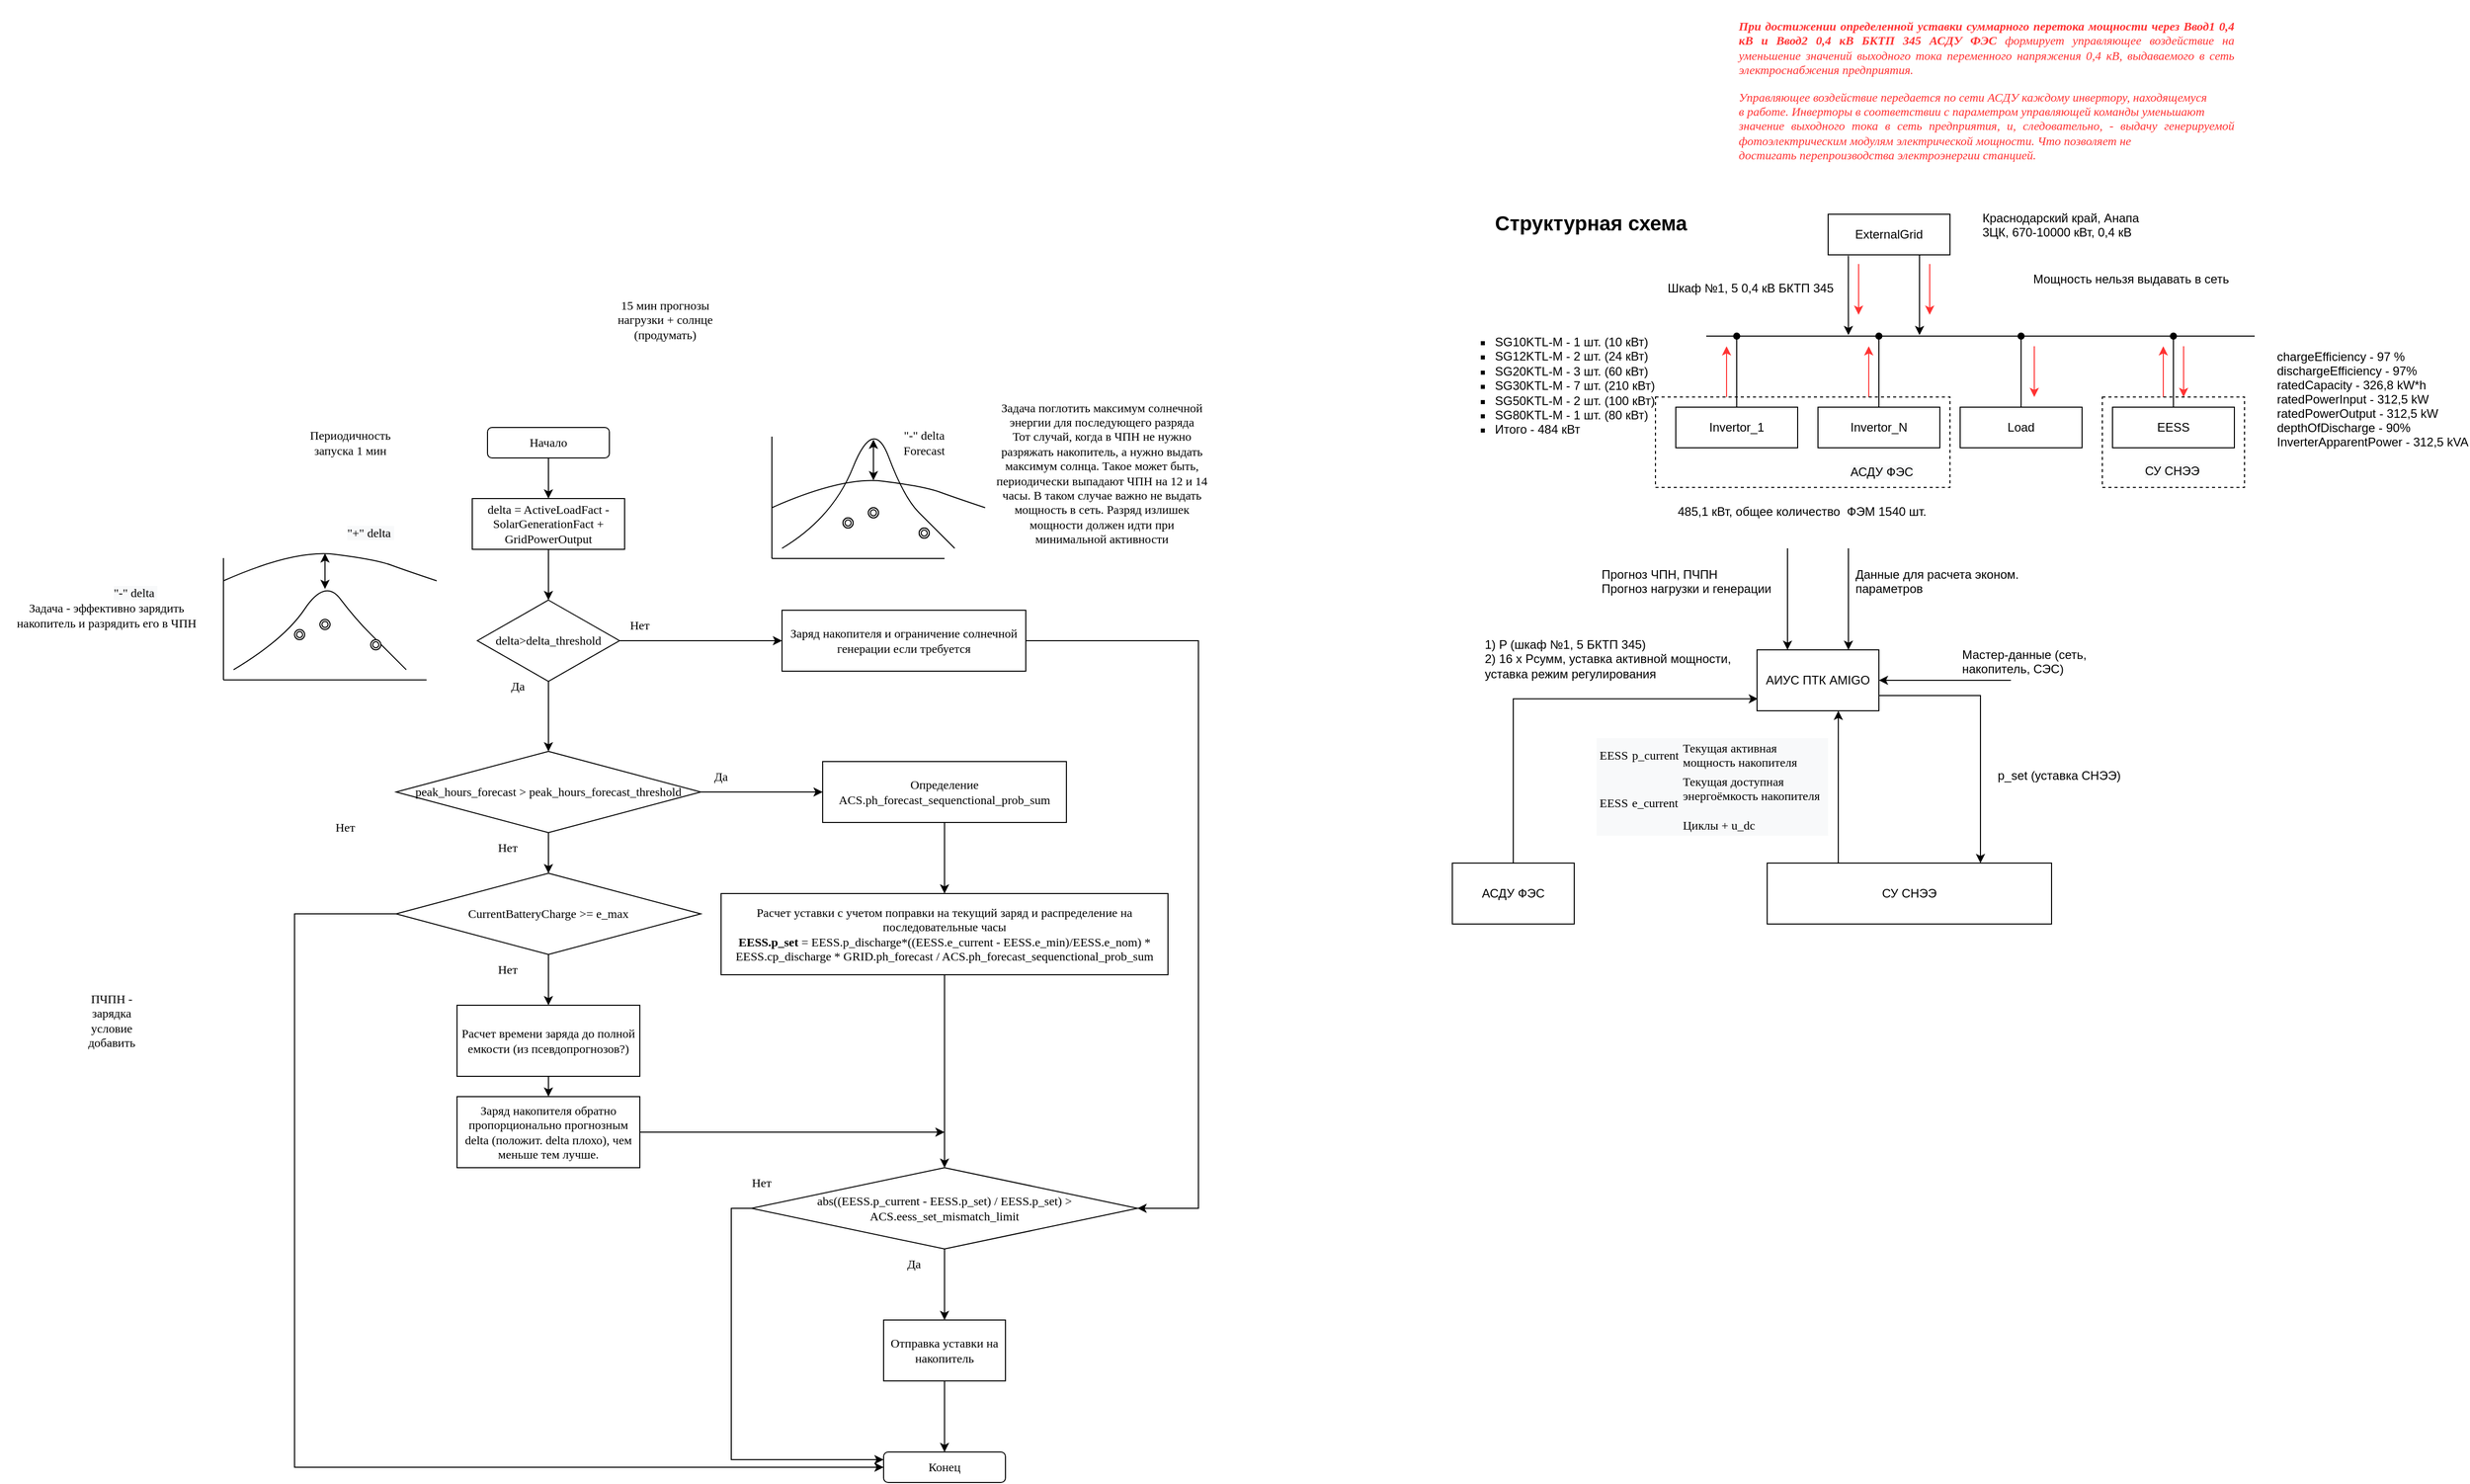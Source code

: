 <mxfile version="17.5.0" type="github">
  <diagram id="rQbXUBkz96H-W-RaVoaa" name="Алгоритм">
    <mxGraphModel dx="2633" dy="1993" grid="1" gridSize="10" guides="1" tooltips="1" connect="1" arrows="1" fold="1" page="1" pageScale="1" pageWidth="850" pageHeight="1100" math="0" shadow="0">
      <root>
        <mxCell id="0" />
        <mxCell id="1" parent="0" />
        <mxCell id="zP0uGg4A8xvc0My2Uz2D-41" style="edgeStyle=orthogonalEdgeStyle;rounded=0;orthogonalLoop=1;jettySize=auto;html=1;entryX=0.5;entryY=0;entryDx=0;entryDy=0;fontFamily=Times New Roman;startArrow=none;startFill=0;endArrow=classic;endFill=1;" parent="1" source="zP0uGg4A8xvc0My2Uz2D-1" target="zP0uGg4A8xvc0My2Uz2D-39" edge="1">
          <mxGeometry relative="1" as="geometry" />
        </mxCell>
        <mxCell id="zP0uGg4A8xvc0My2Uz2D-1" value="Начало" style="rounded=1;whiteSpace=wrap;html=1;fontFamily=Times New Roman;" parent="1" vertex="1">
          <mxGeometry x="180" y="111" width="120" height="30" as="geometry" />
        </mxCell>
        <mxCell id="zP0uGg4A8xvc0My2Uz2D-6" style="edgeStyle=orthogonalEdgeStyle;rounded=0;orthogonalLoop=1;jettySize=auto;html=1;entryX=0.5;entryY=0;entryDx=0;entryDy=0;fontFamily=Times New Roman;" parent="1" source="zP0uGg4A8xvc0My2Uz2D-4" target="zP0uGg4A8xvc0My2Uz2D-5" edge="1">
          <mxGeometry relative="1" as="geometry" />
        </mxCell>
        <mxCell id="zP0uGg4A8xvc0My2Uz2D-18" value="" style="edgeStyle=orthogonalEdgeStyle;rounded=0;orthogonalLoop=1;jettySize=auto;html=1;fontFamily=Times New Roman;" parent="1" source="zP0uGg4A8xvc0My2Uz2D-4" target="zP0uGg4A8xvc0My2Uz2D-17" edge="1">
          <mxGeometry relative="1" as="geometry" />
        </mxCell>
        <mxCell id="zP0uGg4A8xvc0My2Uz2D-4" value="&lt;span&gt;peak_hours_forecast &amp;gt; peak_hours_forecast_threshold&lt;/span&gt;" style="rhombus;whiteSpace=wrap;html=1;fontFamily=Times New Roman;" parent="1" vertex="1">
          <mxGeometry x="90" y="430" width="300" height="80" as="geometry" />
        </mxCell>
        <mxCell id="zP0uGg4A8xvc0My2Uz2D-55" style="edgeStyle=orthogonalEdgeStyle;rounded=0;orthogonalLoop=1;jettySize=auto;html=1;entryX=0;entryY=0.5;entryDx=0;entryDy=0;fontFamily=Times New Roman;startArrow=none;startFill=0;endArrow=classic;endFill=1;exitX=0;exitY=0.5;exitDx=0;exitDy=0;" parent="1" source="zP0uGg4A8xvc0My2Uz2D-5" target="zP0uGg4A8xvc0My2Uz2D-33" edge="1">
          <mxGeometry relative="1" as="geometry">
            <Array as="points">
              <mxPoint x="-10" y="590" />
              <mxPoint x="-10" y="1135" />
            </Array>
          </mxGeometry>
        </mxCell>
        <mxCell id="zP0uGg4A8xvc0My2Uz2D-62" value="" style="edgeStyle=orthogonalEdgeStyle;rounded=0;orthogonalLoop=1;jettySize=auto;html=1;fontFamily=Times New Roman;startArrow=none;startFill=0;endArrow=classic;endFill=1;" parent="1" source="zP0uGg4A8xvc0My2Uz2D-5" target="zP0uGg4A8xvc0My2Uz2D-61" edge="1">
          <mxGeometry relative="1" as="geometry" />
        </mxCell>
        <mxCell id="zP0uGg4A8xvc0My2Uz2D-5" value="CurrentBatteryCharge &amp;gt;= e_max" style="rhombus;whiteSpace=wrap;html=1;fontFamily=Times New Roman;" parent="1" vertex="1">
          <mxGeometry x="90" y="550" width="300" height="80" as="geometry" />
        </mxCell>
        <mxCell id="zP0uGg4A8xvc0My2Uz2D-7" value="Нет" style="text;html=1;strokeColor=none;fillColor=none;align=center;verticalAlign=middle;whiteSpace=wrap;rounded=0;fontFamily=Times New Roman;" parent="1" vertex="1">
          <mxGeometry x="170" y="510" width="60" height="30" as="geometry" />
        </mxCell>
        <mxCell id="zP0uGg4A8xvc0My2Uz2D-10" value="Нет" style="text;html=1;strokeColor=none;fillColor=none;align=center;verticalAlign=middle;whiteSpace=wrap;rounded=0;fontFamily=Times New Roman;" parent="1" vertex="1">
          <mxGeometry x="170" y="630" width="60" height="30" as="geometry" />
        </mxCell>
        <mxCell id="zP0uGg4A8xvc0My2Uz2D-11" value="Нет" style="text;html=1;strokeColor=none;fillColor=none;align=center;verticalAlign=middle;whiteSpace=wrap;rounded=0;fontFamily=Times New Roman;" parent="1" vertex="1">
          <mxGeometry x="10" y="490" width="60" height="30" as="geometry" />
        </mxCell>
        <mxCell id="zP0uGg4A8xvc0My2Uz2D-16" value="Периодичность запуска 1 мин" style="text;html=1;strokeColor=none;fillColor=none;align=center;verticalAlign=middle;whiteSpace=wrap;rounded=0;fontFamily=Times New Roman;" parent="1" vertex="1">
          <mxGeometry x="-10" y="111" width="110" height="30" as="geometry" />
        </mxCell>
        <mxCell id="zP0uGg4A8xvc0My2Uz2D-20" value="" style="edgeStyle=orthogonalEdgeStyle;rounded=0;orthogonalLoop=1;jettySize=auto;html=1;fontFamily=Times New Roman;" parent="1" source="zP0uGg4A8xvc0My2Uz2D-17" target="zP0uGg4A8xvc0My2Uz2D-19" edge="1">
          <mxGeometry relative="1" as="geometry" />
        </mxCell>
        <mxCell id="zP0uGg4A8xvc0My2Uz2D-17" value="Определение&lt;br&gt;ACS.ph_forecast_sequenctional_prob_sum" style="whiteSpace=wrap;html=1;fontFamily=Times New Roman;" parent="1" vertex="1">
          <mxGeometry x="510" y="440" width="240" height="60" as="geometry" />
        </mxCell>
        <mxCell id="zP0uGg4A8xvc0My2Uz2D-25" value="" style="edgeStyle=orthogonalEdgeStyle;rounded=0;orthogonalLoop=1;jettySize=auto;html=1;fontFamily=Times New Roman;" parent="1" source="zP0uGg4A8xvc0My2Uz2D-19" target="zP0uGg4A8xvc0My2Uz2D-24" edge="1">
          <mxGeometry relative="1" as="geometry" />
        </mxCell>
        <mxCell id="zP0uGg4A8xvc0My2Uz2D-19" value="&lt;p style=&quot;line-height: 1&quot;&gt;&lt;/p&gt;&lt;span style=&quot;text-align: left&quot;&gt;&lt;span style=&quot;&quot;&gt;Расчет уставки с учетом поправки на текущий заряд и &lt;/span&gt;&lt;font&gt;распределение&lt;/font&gt;&lt;span style=&quot;&quot;&gt;&amp;nbsp;на последовательные часы&lt;/span&gt;&lt;br&gt;&lt;b style=&quot;&quot;&gt;EESS.p_set &lt;/b&gt;&lt;font&gt;= EESS.p_discharge*((EESS.e_current - EESS.e_min)/EESS.e_nom) * EESS.cp_discharge * GRID.ph_forecast / ACS.ph_forecast_sequenctional_prob_sum&lt;/font&gt;&lt;/span&gt;&lt;br&gt;&lt;p&gt;&lt;/p&gt;" style="whiteSpace=wrap;html=1;fontFamily=Times New Roman;" parent="1" vertex="1">
          <mxGeometry x="410" y="570" width="440" height="80" as="geometry" />
        </mxCell>
        <mxCell id="zP0uGg4A8xvc0My2Uz2D-23" value="Да" style="text;html=1;strokeColor=none;fillColor=none;align=center;verticalAlign=middle;whiteSpace=wrap;rounded=0;fontFamily=Times New Roman;" parent="1" vertex="1">
          <mxGeometry x="380" y="440" width="60" height="30" as="geometry" />
        </mxCell>
        <mxCell id="zP0uGg4A8xvc0My2Uz2D-27" value="" style="edgeStyle=orthogonalEdgeStyle;rounded=0;orthogonalLoop=1;jettySize=auto;html=1;fontFamily=Times New Roman;" parent="1" source="zP0uGg4A8xvc0My2Uz2D-24" target="zP0uGg4A8xvc0My2Uz2D-26" edge="1">
          <mxGeometry relative="1" as="geometry" />
        </mxCell>
        <mxCell id="zP0uGg4A8xvc0My2Uz2D-58" style="edgeStyle=orthogonalEdgeStyle;rounded=0;orthogonalLoop=1;jettySize=auto;html=1;entryX=0;entryY=0.25;entryDx=0;entryDy=0;fontFamily=Times New Roman;startArrow=none;startFill=0;endArrow=classic;endFill=1;exitX=0;exitY=0.5;exitDx=0;exitDy=0;" parent="1" source="zP0uGg4A8xvc0My2Uz2D-24" target="zP0uGg4A8xvc0My2Uz2D-33" edge="1">
          <mxGeometry relative="1" as="geometry" />
        </mxCell>
        <mxCell id="zP0uGg4A8xvc0My2Uz2D-24" value="abs((EESS.p_current - EESS.p_set) / EESS.p_set) &amp;gt; ACS.eess_set_mismatch_limit" style="rhombus;whiteSpace=wrap;html=1;fontFamily=Times New Roman;" parent="1" vertex="1">
          <mxGeometry x="440" y="840" width="380" height="80" as="geometry" />
        </mxCell>
        <mxCell id="zP0uGg4A8xvc0My2Uz2D-36" style="edgeStyle=orthogonalEdgeStyle;rounded=0;orthogonalLoop=1;jettySize=auto;html=1;entryX=0.5;entryY=0;entryDx=0;entryDy=0;fontFamily=Times New Roman;startArrow=none;startFill=0;endArrow=classic;endFill=1;" parent="1" source="zP0uGg4A8xvc0My2Uz2D-26" target="zP0uGg4A8xvc0My2Uz2D-33" edge="1">
          <mxGeometry relative="1" as="geometry" />
        </mxCell>
        <mxCell id="zP0uGg4A8xvc0My2Uz2D-26" value="Отправка уставки на накопитель" style="whiteSpace=wrap;html=1;fontFamily=Times New Roman;" parent="1" vertex="1">
          <mxGeometry x="570" y="990" width="120" height="60" as="geometry" />
        </mxCell>
        <mxCell id="zP0uGg4A8xvc0My2Uz2D-29" value="Да" style="text;html=1;strokeColor=none;fillColor=none;align=center;verticalAlign=middle;whiteSpace=wrap;rounded=0;fontFamily=Times New Roman;" parent="1" vertex="1">
          <mxGeometry x="570" y="920" width="60" height="30" as="geometry" />
        </mxCell>
        <mxCell id="zP0uGg4A8xvc0My2Uz2D-30" value="Нет" style="text;html=1;strokeColor=none;fillColor=none;align=center;verticalAlign=middle;whiteSpace=wrap;rounded=0;fontFamily=Times New Roman;" parent="1" vertex="1">
          <mxGeometry x="420" y="840" width="60" height="30" as="geometry" />
        </mxCell>
        <mxCell id="zP0uGg4A8xvc0My2Uz2D-33" value="Конец" style="rounded=1;whiteSpace=wrap;html=1;fontFamily=Times New Roman;" parent="1" vertex="1">
          <mxGeometry x="570" y="1120" width="120" height="30" as="geometry" />
        </mxCell>
        <mxCell id="zP0uGg4A8xvc0My2Uz2D-48" style="edgeStyle=orthogonalEdgeStyle;rounded=0;orthogonalLoop=1;jettySize=auto;html=1;entryX=0.5;entryY=0;entryDx=0;entryDy=0;fontFamily=Times New Roman;startArrow=none;startFill=0;endArrow=classic;endFill=1;" parent="1" source="zP0uGg4A8xvc0My2Uz2D-39" target="zP0uGg4A8xvc0My2Uz2D-43" edge="1">
          <mxGeometry relative="1" as="geometry" />
        </mxCell>
        <mxCell id="zP0uGg4A8xvc0My2Uz2D-39" value="&lt;span style=&quot;text-align: left&quot;&gt;delta = ActiveLoadFact - SolarGenerationFact + GridPowerOutput&lt;/span&gt;" style="whiteSpace=wrap;html=1;fontFamily=Times New Roman;" parent="1" vertex="1">
          <mxGeometry x="165" y="181" width="150" height="50" as="geometry" />
        </mxCell>
        <mxCell id="zP0uGg4A8xvc0My2Uz2D-46" style="edgeStyle=orthogonalEdgeStyle;rounded=0;orthogonalLoop=1;jettySize=auto;html=1;fontFamily=Times New Roman;startArrow=none;startFill=0;endArrow=classic;endFill=1;" parent="1" source="zP0uGg4A8xvc0My2Uz2D-43" target="zP0uGg4A8xvc0My2Uz2D-4" edge="1">
          <mxGeometry relative="1" as="geometry" />
        </mxCell>
        <mxCell id="zP0uGg4A8xvc0My2Uz2D-50" style="edgeStyle=orthogonalEdgeStyle;rounded=0;orthogonalLoop=1;jettySize=auto;html=1;entryX=0;entryY=0.5;entryDx=0;entryDy=0;fontFamily=Times New Roman;startArrow=none;startFill=0;endArrow=classic;endFill=1;" parent="1" source="zP0uGg4A8xvc0My2Uz2D-43" target="zP0uGg4A8xvc0My2Uz2D-49" edge="1">
          <mxGeometry relative="1" as="geometry" />
        </mxCell>
        <mxCell id="zP0uGg4A8xvc0My2Uz2D-43" value="delta&amp;gt;delta_threshold" style="rhombus;whiteSpace=wrap;html=1;fontFamily=Times New Roman;" parent="1" vertex="1">
          <mxGeometry x="170" y="281" width="140" height="80" as="geometry" />
        </mxCell>
        <mxCell id="zP0uGg4A8xvc0My2Uz2D-47" value="Да" style="text;html=1;strokeColor=none;fillColor=none;align=center;verticalAlign=middle;whiteSpace=wrap;rounded=0;fontFamily=Times New Roman;" parent="1" vertex="1">
          <mxGeometry x="180" y="351" width="60" height="30" as="geometry" />
        </mxCell>
        <mxCell id="zP0uGg4A8xvc0My2Uz2D-57" style="edgeStyle=orthogonalEdgeStyle;rounded=0;orthogonalLoop=1;jettySize=auto;html=1;entryX=1;entryY=0.5;entryDx=0;entryDy=0;fontFamily=Times New Roman;startArrow=none;startFill=0;endArrow=classic;endFill=1;exitX=1;exitY=0.5;exitDx=0;exitDy=0;" parent="1" source="zP0uGg4A8xvc0My2Uz2D-49" target="zP0uGg4A8xvc0My2Uz2D-24" edge="1">
          <mxGeometry relative="1" as="geometry">
            <Array as="points">
              <mxPoint x="880" y="321" />
              <mxPoint x="880" y="880" />
            </Array>
          </mxGeometry>
        </mxCell>
        <mxCell id="zP0uGg4A8xvc0My2Uz2D-49" value="Заряд накопителя и ограничение солнечной генерации если требуется" style="whiteSpace=wrap;html=1;fontFamily=Times New Roman;" parent="1" vertex="1">
          <mxGeometry x="470" y="291" width="240" height="60" as="geometry" />
        </mxCell>
        <mxCell id="zP0uGg4A8xvc0My2Uz2D-52" value="Нет" style="text;html=1;strokeColor=none;fillColor=none;align=center;verticalAlign=middle;whiteSpace=wrap;rounded=0;fontFamily=Times New Roman;" parent="1" vertex="1">
          <mxGeometry x="300" y="291" width="60" height="30" as="geometry" />
        </mxCell>
        <mxCell id="zP0uGg4A8xvc0My2Uz2D-64" value="" style="edgeStyle=orthogonalEdgeStyle;rounded=0;orthogonalLoop=1;jettySize=auto;html=1;fontFamily=Times New Roman;startArrow=none;startFill=0;endArrow=classic;endFill=1;" parent="1" source="zP0uGg4A8xvc0My2Uz2D-61" edge="1">
          <mxGeometry relative="1" as="geometry">
            <mxPoint x="240.0" y="770.0" as="targetPoint" />
          </mxGeometry>
        </mxCell>
        <mxCell id="zP0uGg4A8xvc0My2Uz2D-61" value="Расчет времени заряда до полной емкости (из псевдопрогнозов?)" style="whiteSpace=wrap;html=1;fontFamily=Times New Roman;" parent="1" vertex="1">
          <mxGeometry x="150" y="680" width="180" height="70" as="geometry" />
        </mxCell>
        <mxCell id="zP0uGg4A8xvc0My2Uz2D-65" value="" style="endArrow=none;html=1;rounded=0;fontFamily=Times New Roman;" parent="1" edge="1">
          <mxGeometry width="50" height="50" relative="1" as="geometry">
            <mxPoint x="460" y="240" as="sourcePoint" />
            <mxPoint x="460" y="120" as="targetPoint" />
          </mxGeometry>
        </mxCell>
        <mxCell id="zP0uGg4A8xvc0My2Uz2D-66" value="" style="endArrow=none;html=1;rounded=0;fontFamily=Times New Roman;" parent="1" edge="1">
          <mxGeometry width="50" height="50" relative="1" as="geometry">
            <mxPoint x="460" y="240" as="sourcePoint" />
            <mxPoint x="630" y="240" as="targetPoint" />
          </mxGeometry>
        </mxCell>
        <mxCell id="zP0uGg4A8xvc0My2Uz2D-69" value="" style="curved=1;endArrow=none;html=1;rounded=0;fontFamily=Times New Roman;endFill=0;" parent="1" edge="1">
          <mxGeometry width="50" height="50" relative="1" as="geometry">
            <mxPoint x="460" y="190" as="sourcePoint" />
            <mxPoint x="670" y="190" as="targetPoint" />
            <Array as="points">
              <mxPoint x="530" y="159" />
              <mxPoint x="610" y="169" />
              <mxPoint x="640" y="180" />
            </Array>
          </mxGeometry>
        </mxCell>
        <mxCell id="zP0uGg4A8xvc0My2Uz2D-71" value="" style="curved=1;endArrow=none;html=1;rounded=0;fontFamily=Times New Roman;endFill=0;" parent="1" edge="1">
          <mxGeometry width="50" height="50" relative="1" as="geometry">
            <mxPoint x="470" y="230" as="sourcePoint" />
            <mxPoint x="640" y="230" as="targetPoint" />
            <Array as="points">
              <mxPoint x="520" y="200" />
              <mxPoint x="560" y="100" />
              <mxPoint x="590" y="180" />
              <mxPoint x="620" y="210" />
            </Array>
          </mxGeometry>
        </mxCell>
        <mxCell id="zP0uGg4A8xvc0My2Uz2D-73" value="" style="endArrow=none;html=1;rounded=0;fontFamily=Times New Roman;" parent="1" edge="1">
          <mxGeometry width="50" height="50" relative="1" as="geometry">
            <mxPoint x="-80" y="359.57" as="sourcePoint" />
            <mxPoint x="-80" y="239.57" as="targetPoint" />
          </mxGeometry>
        </mxCell>
        <mxCell id="zP0uGg4A8xvc0My2Uz2D-74" value="" style="endArrow=none;html=1;rounded=0;fontFamily=Times New Roman;" parent="1" edge="1">
          <mxGeometry width="50" height="50" relative="1" as="geometry">
            <mxPoint x="-80" y="359.57" as="sourcePoint" />
            <mxPoint x="120" y="359.57" as="targetPoint" />
          </mxGeometry>
        </mxCell>
        <mxCell id="zP0uGg4A8xvc0My2Uz2D-75" value="" style="curved=1;endArrow=none;html=1;rounded=0;fontFamily=Times New Roman;endFill=0;" parent="1" edge="1">
          <mxGeometry width="50" height="50" relative="1" as="geometry">
            <mxPoint x="-80" y="262" as="sourcePoint" />
            <mxPoint x="130" y="262" as="targetPoint" />
            <Array as="points">
              <mxPoint x="-10" y="231" />
              <mxPoint x="70" y="241" />
              <mxPoint x="100" y="252" />
            </Array>
          </mxGeometry>
        </mxCell>
        <mxCell id="zP0uGg4A8xvc0My2Uz2D-76" value="" style="curved=1;endArrow=none;html=1;rounded=0;fontFamily=Times New Roman;endFill=0;" parent="1" edge="1">
          <mxGeometry width="50" height="50" relative="1" as="geometry">
            <mxPoint x="-70" y="349.57" as="sourcePoint" />
            <mxPoint x="100" y="349.57" as="targetPoint" />
            <Array as="points">
              <mxPoint x="-20" y="319.57" />
              <mxPoint x="20" y="260" />
              <mxPoint x="50" y="299.57" />
              <mxPoint x="80" y="329.57" />
            </Array>
          </mxGeometry>
        </mxCell>
        <mxCell id="zP0uGg4A8xvc0My2Uz2D-77" value="" style="endArrow=classic;startArrow=classic;html=1;rounded=0;fontFamily=Times New Roman;" parent="1" edge="1">
          <mxGeometry width="50" height="50" relative="1" as="geometry">
            <mxPoint x="560" y="163" as="sourcePoint" />
            <mxPoint x="560" y="123" as="targetPoint" />
          </mxGeometry>
        </mxCell>
        <mxCell id="zP0uGg4A8xvc0My2Uz2D-78" value="&quot;-&quot; delta Forecast" style="text;html=1;strokeColor=none;fillColor=none;align=center;verticalAlign=middle;whiteSpace=wrap;rounded=0;fontFamily=Times New Roman;" parent="1" vertex="1">
          <mxGeometry x="580" y="111" width="60" height="30" as="geometry" />
        </mxCell>
        <mxCell id="zP0uGg4A8xvc0My2Uz2D-80" value="" style="endArrow=classic;startArrow=classic;html=1;rounded=0;fontFamily=Times New Roman;" parent="1" edge="1">
          <mxGeometry width="50" height="50" relative="1" as="geometry">
            <mxPoint x="20" y="270" as="sourcePoint" />
            <mxPoint x="20" y="235" as="targetPoint" />
          </mxGeometry>
        </mxCell>
        <mxCell id="zP0uGg4A8xvc0My2Uz2D-82" value="Задача поглотить максимум солнечной энергии для последующего разряда&lt;br&gt;Тот случай, когда в ЧПН не нужно разряжать накопитель, а нужно выдать максимум солнца. Такое может быть, периодически выпадают ЧПН на 12 и 14 часы. В таком случае важно не выдать мощность в сеть. Разряд излишек мощности должен идти при минимальной активности" style="text;html=1;strokeColor=none;fillColor=none;align=center;verticalAlign=middle;whiteSpace=wrap;rounded=0;fontFamily=Times New Roman;" parent="1" vertex="1">
          <mxGeometry x="680" y="141" width="210" height="30" as="geometry" />
        </mxCell>
        <mxCell id="zP0uGg4A8xvc0My2Uz2D-83" value="Задача - эффективно зарядить накопитель и разрядить его в ЧПН" style="text;html=1;strokeColor=none;fillColor=none;align=center;verticalAlign=middle;whiteSpace=wrap;rounded=0;fontFamily=Times New Roman;" parent="1" vertex="1">
          <mxGeometry x="-300" y="281" width="210" height="30" as="geometry" />
        </mxCell>
        <mxCell id="zP0uGg4A8xvc0My2Uz2D-84" value="" style="ellipse;shape=doubleEllipse;whiteSpace=wrap;html=1;aspect=fixed;fontFamily=Times New Roman;" parent="1" vertex="1">
          <mxGeometry x="555" y="190" width="10" height="10" as="geometry" />
        </mxCell>
        <mxCell id="zP0uGg4A8xvc0My2Uz2D-86" value="" style="ellipse;shape=doubleEllipse;whiteSpace=wrap;html=1;aspect=fixed;fontFamily=Times New Roman;" parent="1" vertex="1">
          <mxGeometry x="605" y="210" width="10" height="10" as="geometry" />
        </mxCell>
        <mxCell id="zP0uGg4A8xvc0My2Uz2D-87" value="" style="ellipse;shape=doubleEllipse;whiteSpace=wrap;html=1;aspect=fixed;fontFamily=Times New Roman;" parent="1" vertex="1">
          <mxGeometry x="530" y="200" width="10" height="10" as="geometry" />
        </mxCell>
        <mxCell id="zP0uGg4A8xvc0My2Uz2D-88" value="" style="ellipse;shape=doubleEllipse;whiteSpace=wrap;html=1;aspect=fixed;fontFamily=Times New Roman;" parent="1" vertex="1">
          <mxGeometry x="555" y="190" width="10" height="10" as="geometry" />
        </mxCell>
        <mxCell id="zP0uGg4A8xvc0My2Uz2D-89" value="" style="ellipse;shape=doubleEllipse;whiteSpace=wrap;html=1;aspect=fixed;fontFamily=Times New Roman;" parent="1" vertex="1">
          <mxGeometry x="605" y="210" width="10" height="10" as="geometry" />
        </mxCell>
        <mxCell id="zP0uGg4A8xvc0My2Uz2D-90" value="" style="ellipse;shape=doubleEllipse;whiteSpace=wrap;html=1;aspect=fixed;fontFamily=Times New Roman;" parent="1" vertex="1">
          <mxGeometry x="530" y="200" width="10" height="10" as="geometry" />
        </mxCell>
        <mxCell id="zP0uGg4A8xvc0My2Uz2D-91" value="" style="ellipse;shape=doubleEllipse;whiteSpace=wrap;html=1;aspect=fixed;fontFamily=Times New Roman;" parent="1" vertex="1">
          <mxGeometry x="15" y="300" width="10" height="10" as="geometry" />
        </mxCell>
        <mxCell id="zP0uGg4A8xvc0My2Uz2D-92" value="" style="ellipse;shape=doubleEllipse;whiteSpace=wrap;html=1;aspect=fixed;fontFamily=Times New Roman;" parent="1" vertex="1">
          <mxGeometry x="65" y="320" width="10" height="10" as="geometry" />
        </mxCell>
        <mxCell id="zP0uGg4A8xvc0My2Uz2D-93" value="" style="ellipse;shape=doubleEllipse;whiteSpace=wrap;html=1;aspect=fixed;fontFamily=Times New Roman;" parent="1" vertex="1">
          <mxGeometry x="-10" y="310" width="10" height="10" as="geometry" />
        </mxCell>
        <mxCell id="zP0uGg4A8xvc0My2Uz2D-95" style="edgeStyle=orthogonalEdgeStyle;rounded=0;orthogonalLoop=1;jettySize=auto;html=1;fontFamily=Times New Roman;startArrow=none;startFill=0;endArrow=classic;endFill=1;" parent="1" source="zP0uGg4A8xvc0My2Uz2D-94" edge="1">
          <mxGeometry relative="1" as="geometry">
            <mxPoint x="630" y="805" as="targetPoint" />
          </mxGeometry>
        </mxCell>
        <mxCell id="zP0uGg4A8xvc0My2Uz2D-94" value="Заряд накопителя обратно пропорционально прогнозным delta (положит. delta плохо), чем меньше тем лучше." style="whiteSpace=wrap;html=1;fontFamily=Times New Roman;" parent="1" vertex="1">
          <mxGeometry x="150" y="770" width="180" height="70" as="geometry" />
        </mxCell>
        <mxCell id="zP0uGg4A8xvc0My2Uz2D-96" value="&lt;span style=&quot;color: rgb(0, 0, 0); font-family: &amp;quot;times new roman&amp;quot;; font-size: 12px; font-style: normal; font-weight: 400; letter-spacing: normal; text-align: center; text-indent: 0px; text-transform: none; word-spacing: 0px; background-color: rgb(248, 249, 250); display: inline; float: none;&quot;&gt;&quot;-&quot; delta&amp;nbsp;&lt;/span&gt;" style="text;whiteSpace=wrap;html=1;fontFamily=Times New Roman;" parent="1" vertex="1">
          <mxGeometry x="-190" y="260" width="70" height="30" as="geometry" />
        </mxCell>
        <mxCell id="zP0uGg4A8xvc0My2Uz2D-97" value="&lt;span style=&quot;color: rgb(0 , 0 , 0) ; font-family: &amp;#34;times new roman&amp;#34; ; font-size: 12px ; font-style: normal ; font-weight: 400 ; letter-spacing: normal ; text-align: center ; text-indent: 0px ; text-transform: none ; word-spacing: 0px ; background-color: rgb(248 , 249 , 250) ; display: inline ; float: none&quot;&gt;&quot;+&quot; delta&amp;nbsp;&lt;/span&gt;" style="text;whiteSpace=wrap;html=1;fontFamily=Times New Roman;" parent="1" vertex="1">
          <mxGeometry x="40" y="201" width="70" height="30" as="geometry" />
        </mxCell>
        <mxCell id="zP0uGg4A8xvc0My2Uz2D-99" value="ПЧПН - зарядка условие добавить" style="text;html=1;strokeColor=none;fillColor=none;align=center;verticalAlign=middle;whiteSpace=wrap;rounded=0;fontFamily=Times New Roman;" parent="1" vertex="1">
          <mxGeometry x="-220" y="680" width="60" height="30" as="geometry" />
        </mxCell>
        <mxCell id="zP0uGg4A8xvc0My2Uz2D-100" value="15 мин прогнозы нагрузки + солнце (продумать)" style="text;html=1;strokeColor=none;fillColor=none;align=center;verticalAlign=middle;whiteSpace=wrap;rounded=0;fontFamily=Times New Roman;" parent="1" vertex="1">
          <mxGeometry x="300" y="-10" width="110" height="30" as="geometry" />
        </mxCell>
        <mxCell id="I534D7FVMnb1_dln_VQ3-34" style="rounded=0;orthogonalLoop=1;jettySize=auto;html=1;entryX=0.007;entryY=0.804;entryDx=0;entryDy=0;edgeStyle=orthogonalEdgeStyle;exitX=0.5;exitY=0;exitDx=0;exitDy=0;elbow=vertical;entryPerimeter=0;" edge="1" parent="1" source="I534D7FVMnb1_dln_VQ3-1" target="I534D7FVMnb1_dln_VQ3-2">
          <mxGeometry relative="1" as="geometry" />
        </mxCell>
        <mxCell id="I534D7FVMnb1_dln_VQ3-1" value="АСДУ ФЭС" style="rounded=0;whiteSpace=wrap;html=1;" vertex="1" parent="1">
          <mxGeometry x="1130" y="540" width="120" height="60" as="geometry" />
        </mxCell>
        <mxCell id="I534D7FVMnb1_dln_VQ3-38" style="edgeStyle=elbowEdgeStyle;rounded=0;orthogonalLoop=1;jettySize=auto;elbow=vertical;html=1;entryX=0.75;entryY=0;entryDx=0;entryDy=0;exitX=1;exitY=0.75;exitDx=0;exitDy=0;" edge="1" parent="1" source="I534D7FVMnb1_dln_VQ3-2" target="I534D7FVMnb1_dln_VQ3-3">
          <mxGeometry relative="1" as="geometry">
            <Array as="points">
              <mxPoint x="1580" y="375" />
              <mxPoint x="1580" y="390" />
              <mxPoint x="1570" y="410" />
              <mxPoint x="1600" y="420" />
            </Array>
          </mxGeometry>
        </mxCell>
        <mxCell id="I534D7FVMnb1_dln_VQ3-50" style="edgeStyle=orthogonalEdgeStyle;rounded=0;orthogonalLoop=1;jettySize=auto;html=1;fontSize=12;fontColor=#FF3333;endArrow=none;endFill=0;elbow=vertical;startArrow=classic;startFill=1;" edge="1" parent="1" source="I534D7FVMnb1_dln_VQ3-2">
          <mxGeometry relative="1" as="geometry">
            <mxPoint x="1680" y="360" as="targetPoint" />
          </mxGeometry>
        </mxCell>
        <mxCell id="I534D7FVMnb1_dln_VQ3-2" value="АИУС ПТК AMIGO" style="rounded=0;whiteSpace=wrap;html=1;" vertex="1" parent="1">
          <mxGeometry x="1430" y="330" width="120" height="60" as="geometry" />
        </mxCell>
        <mxCell id="I534D7FVMnb1_dln_VQ3-37" style="edgeStyle=elbowEdgeStyle;rounded=0;orthogonalLoop=1;jettySize=auto;elbow=vertical;html=1;entryX=0.667;entryY=1;entryDx=0;entryDy=0;entryPerimeter=0;exitX=0.25;exitY=0;exitDx=0;exitDy=0;" edge="1" parent="1" source="I534D7FVMnb1_dln_VQ3-3" target="I534D7FVMnb1_dln_VQ3-2">
          <mxGeometry relative="1" as="geometry" />
        </mxCell>
        <mxCell id="I534D7FVMnb1_dln_VQ3-3" value="СУ СНЭЭ" style="rounded=0;whiteSpace=wrap;html=1;" vertex="1" parent="1">
          <mxGeometry x="1440" y="540" width="280" height="60" as="geometry" />
        </mxCell>
        <mxCell id="I534D7FVMnb1_dln_VQ3-4" style="edgeStyle=orthogonalEdgeStyle;rounded=0;orthogonalLoop=1;jettySize=auto;html=1;exitX=0.166;exitY=1.022;exitDx=0;exitDy=0;exitPerimeter=0;" edge="1" parent="1" source="I534D7FVMnb1_dln_VQ3-5">
          <mxGeometry relative="1" as="geometry">
            <mxPoint x="1520" y="20" as="targetPoint" />
          </mxGeometry>
        </mxCell>
        <mxCell id="I534D7FVMnb1_dln_VQ3-27" style="edgeStyle=orthogonalEdgeStyle;rounded=0;orthogonalLoop=1;jettySize=auto;html=1;exitX=0.75;exitY=1;exitDx=0;exitDy=0;" edge="1" parent="1" source="I534D7FVMnb1_dln_VQ3-5">
          <mxGeometry relative="1" as="geometry">
            <mxPoint x="1590" y="20" as="targetPoint" />
          </mxGeometry>
        </mxCell>
        <mxCell id="I534D7FVMnb1_dln_VQ3-5" value="ExternalGrid" style="rounded=0;whiteSpace=wrap;html=1;" vertex="1" parent="1">
          <mxGeometry x="1500" y="-99" width="120" height="40" as="geometry" />
        </mxCell>
        <mxCell id="I534D7FVMnb1_dln_VQ3-6" value="" style="endArrow=none;html=1;" edge="1" parent="1">
          <mxGeometry width="50" height="50" relative="1" as="geometry">
            <mxPoint x="1380" y="21" as="sourcePoint" />
            <mxPoint x="1920" y="21" as="targetPoint" />
          </mxGeometry>
        </mxCell>
        <mxCell id="I534D7FVMnb1_dln_VQ3-7" style="edgeStyle=orthogonalEdgeStyle;rounded=0;orthogonalLoop=1;jettySize=auto;html=1;endArrow=oval;endFill=1;" edge="1" parent="1" source="I534D7FVMnb1_dln_VQ3-8">
          <mxGeometry relative="1" as="geometry">
            <mxPoint x="1410" y="21" as="targetPoint" />
          </mxGeometry>
        </mxCell>
        <mxCell id="I534D7FVMnb1_dln_VQ3-8" value="Invertor_1" style="rounded=0;whiteSpace=wrap;html=1;" vertex="1" parent="1">
          <mxGeometry x="1350" y="91" width="120" height="40" as="geometry" />
        </mxCell>
        <mxCell id="I534D7FVMnb1_dln_VQ3-9" style="edgeStyle=orthogonalEdgeStyle;rounded=0;orthogonalLoop=1;jettySize=auto;html=1;endArrow=oval;endFill=1;" edge="1" parent="1" source="I534D7FVMnb1_dln_VQ3-10">
          <mxGeometry relative="1" as="geometry">
            <mxPoint x="1550" y="21" as="targetPoint" />
          </mxGeometry>
        </mxCell>
        <mxCell id="I534D7FVMnb1_dln_VQ3-10" value="Invertor_N" style="rounded=0;whiteSpace=wrap;html=1;" vertex="1" parent="1">
          <mxGeometry x="1490" y="91" width="120" height="40" as="geometry" />
        </mxCell>
        <mxCell id="I534D7FVMnb1_dln_VQ3-11" style="edgeStyle=orthogonalEdgeStyle;rounded=0;orthogonalLoop=1;jettySize=auto;html=1;endArrow=oval;endFill=1;" edge="1" parent="1" source="I534D7FVMnb1_dln_VQ3-12">
          <mxGeometry relative="1" as="geometry">
            <mxPoint x="1690" y="21" as="targetPoint" />
          </mxGeometry>
        </mxCell>
        <mxCell id="I534D7FVMnb1_dln_VQ3-12" value="Load" style="rounded=0;whiteSpace=wrap;html=1;" vertex="1" parent="1">
          <mxGeometry x="1630" y="91" width="120" height="40" as="geometry" />
        </mxCell>
        <mxCell id="I534D7FVMnb1_dln_VQ3-13" style="edgeStyle=orthogonalEdgeStyle;rounded=0;orthogonalLoop=1;jettySize=auto;html=1;endArrow=oval;endFill=1;" edge="1" parent="1" source="I534D7FVMnb1_dln_VQ3-14">
          <mxGeometry relative="1" as="geometry">
            <mxPoint x="1840" y="21" as="targetPoint" />
          </mxGeometry>
        </mxCell>
        <mxCell id="I534D7FVMnb1_dln_VQ3-14" value="EESS" style="rounded=0;whiteSpace=wrap;html=1;" vertex="1" parent="1">
          <mxGeometry x="1780" y="91" width="120" height="40" as="geometry" />
        </mxCell>
        <mxCell id="I534D7FVMnb1_dln_VQ3-15" value="&#xa;chargeEfficiency - 97 %&#xa;dischargeEfficiency - 97%&#xa;ratedCapacity - 326,8 kW*h&#xa;ratedPowerInput - 312,5 kW&#xa;ratedPowerOutput - 312,5 kW&#xa;depthOfDischarge - 90%&#xa;InverterApparentPower - 312,5 kVA&#xa;" style="text;" vertex="1" parent="1">
          <mxGeometry x="1940" y="13.5" width="160" height="127.5" as="geometry" />
        </mxCell>
        <mxCell id="I534D7FVMnb1_dln_VQ3-16" value="485,1 кВт, общее количество&amp;nbsp; ФЭМ 1540 шт." style="text;whiteSpace=wrap;html=1;" vertex="1" parent="1">
          <mxGeometry x="1350" y="180" width="310" height="30" as="geometry" />
        </mxCell>
        <mxCell id="I534D7FVMnb1_dln_VQ3-17" value="&lt;ul style=&quot;list-style-type: square&quot;&gt;&lt;li&gt;SG10KTL-M - 1 шт. (10 кВт)&lt;/li&gt;&lt;li&gt;SG12KTL-M - 2 шт. (24 кВт)&lt;/li&gt;&lt;li&gt;SG20KTL-M - 3 шт. (60 кВт)&lt;/li&gt;&lt;li&gt;SG30KTL-M - 7 шт. (210 кВт)&lt;/li&gt;&lt;li&gt;SG50KTL-M - 2 шт. (100 кВт)&lt;/li&gt;&lt;li&gt;SG80KTL-M - 1 шт. (80 кВт)&lt;/li&gt;&lt;li&gt;Итого - 484 кВт&lt;/li&gt;&lt;/ul&gt;" style="text;whiteSpace=wrap;html=1;" vertex="1" parent="1">
          <mxGeometry x="1130" y="1" width="220" height="140" as="geometry" />
        </mxCell>
        <mxCell id="I534D7FVMnb1_dln_VQ3-18" value="" style="endArrow=classic;html=1;strokeColor=#FF3333;" edge="1" parent="1">
          <mxGeometry width="50" height="50" relative="1" as="geometry">
            <mxPoint x="1400" y="81" as="sourcePoint" />
            <mxPoint x="1400" y="31" as="targetPoint" />
          </mxGeometry>
        </mxCell>
        <mxCell id="I534D7FVMnb1_dln_VQ3-19" value="" style="endArrow=classic;html=1;strokeColor=#FF3333;" edge="1" parent="1">
          <mxGeometry width="50" height="50" relative="1" as="geometry">
            <mxPoint x="1540" y="81" as="sourcePoint" />
            <mxPoint x="1540" y="31" as="targetPoint" />
          </mxGeometry>
        </mxCell>
        <mxCell id="I534D7FVMnb1_dln_VQ3-20" value="" style="endArrow=classic;html=1;strokeColor=#FF3333;" edge="1" parent="1">
          <mxGeometry width="50" height="50" relative="1" as="geometry">
            <mxPoint x="1830" y="81" as="sourcePoint" />
            <mxPoint x="1830" y="31" as="targetPoint" />
          </mxGeometry>
        </mxCell>
        <mxCell id="I534D7FVMnb1_dln_VQ3-21" value="" style="endArrow=none;html=1;strokeColor=#FF3333;startArrow=classic;startFill=1;endFill=0;" edge="1" parent="1">
          <mxGeometry width="50" height="50" relative="1" as="geometry">
            <mxPoint x="1703" y="81" as="sourcePoint" />
            <mxPoint x="1703" y="31" as="targetPoint" />
          </mxGeometry>
        </mxCell>
        <mxCell id="I534D7FVMnb1_dln_VQ3-22" value="" style="endArrow=none;html=1;strokeColor=#FF3333;startArrow=classic;startFill=1;endFill=0;" edge="1" parent="1">
          <mxGeometry width="50" height="50" relative="1" as="geometry">
            <mxPoint x="1530" as="sourcePoint" />
            <mxPoint x="1530" y="-50.0" as="targetPoint" />
          </mxGeometry>
        </mxCell>
        <mxCell id="I534D7FVMnb1_dln_VQ3-23" value="" style="endArrow=none;html=1;strokeColor=#FF3333;startArrow=classic;startFill=1;endFill=0;" edge="1" parent="1">
          <mxGeometry width="50" height="50" relative="1" as="geometry">
            <mxPoint x="1850" y="81" as="sourcePoint" />
            <mxPoint x="1850" y="31" as="targetPoint" />
          </mxGeometry>
        </mxCell>
        <mxCell id="I534D7FVMnb1_dln_VQ3-24" value="Мощность нельзя выдавать в сеть" style="text;whiteSpace=wrap;html=1;" vertex="1" parent="1">
          <mxGeometry x="1700" y="-49" width="210" height="30" as="geometry" />
        </mxCell>
        <mxCell id="I534D7FVMnb1_dln_VQ3-25" value="Краснодарский край, Анапа&lt;br&gt;3ЦК, 670-10000 кВт, 0,4 кВ" style="text;whiteSpace=wrap;html=1;" vertex="1" parent="1">
          <mxGeometry x="1650" y="-109" width="160" height="30" as="geometry" />
        </mxCell>
        <mxCell id="I534D7FVMnb1_dln_VQ3-26" value="Структурная схема" style="text;whiteSpace=wrap;html=1;fontSize=20;fontStyle=1" vertex="1" parent="1">
          <mxGeometry x="1170" y="-109" width="310" height="30" as="geometry" />
        </mxCell>
        <mxCell id="I534D7FVMnb1_dln_VQ3-28" value="" style="endArrow=none;html=1;strokeColor=#FF3333;startArrow=classic;startFill=1;endFill=0;" edge="1" parent="1">
          <mxGeometry width="50" height="50" relative="1" as="geometry">
            <mxPoint x="1600" as="sourcePoint" />
            <mxPoint x="1600" y="-50" as="targetPoint" />
          </mxGeometry>
        </mxCell>
        <mxCell id="I534D7FVMnb1_dln_VQ3-30" value="" style="rounded=0;whiteSpace=wrap;html=1;fillColor=none;dashed=1;" vertex="1" parent="1">
          <mxGeometry x="1330" y="81" width="290" height="89" as="geometry" />
        </mxCell>
        <mxCell id="I534D7FVMnb1_dln_VQ3-29" value="Шкаф №1, 5 0,4 кВ БКТП 345" style="text;whiteSpace=wrap;html=1;" vertex="1" parent="1">
          <mxGeometry x="1340" y="-40" width="170" height="30" as="geometry" />
        </mxCell>
        <mxCell id="I534D7FVMnb1_dln_VQ3-31" value="&lt;span style=&quot;color: rgb(0 , 0 , 0) ; font-family: &amp;#34;helvetica&amp;#34; ; font-size: 12px ; font-style: normal ; font-weight: 400 ; letter-spacing: normal ; text-align: center ; text-indent: 0px ; text-transform: none ; word-spacing: 0px ; background-color: rgb(248 , 249 , 250) ; display: inline ; float: none&quot;&gt;АСДУ ФЭС&lt;/span&gt;" style="text;whiteSpace=wrap;html=1;" vertex="1" parent="1">
          <mxGeometry x="1520" y="141" width="80" height="30" as="geometry" />
        </mxCell>
        <mxCell id="I534D7FVMnb1_dln_VQ3-32" value="" style="rounded=0;whiteSpace=wrap;html=1;fillColor=none;dashed=1;" vertex="1" parent="1">
          <mxGeometry x="1770" y="81" width="140" height="89" as="geometry" />
        </mxCell>
        <mxCell id="I534D7FVMnb1_dln_VQ3-33" value="&lt;span style=&quot;color: rgb(0 , 0 , 0) ; font-family: &amp;#34;helvetica&amp;#34; ; font-size: 12px ; font-style: normal ; font-weight: 400 ; letter-spacing: normal ; text-align: center ; text-indent: 0px ; text-transform: none ; word-spacing: 0px ; background-color: rgb(248 , 249 , 250) ; display: inline ; float: none&quot;&gt;СУ СНЭЭ&lt;/span&gt;" style="text;whiteSpace=wrap;html=1;" vertex="1" parent="1">
          <mxGeometry x="1810" y="140" width="80" height="30" as="geometry" />
        </mxCell>
        <mxCell id="I534D7FVMnb1_dln_VQ3-36" value="1) P (шкаф №1, 5 БКТП 345)&lt;br&gt;2) 16 x Pсумм, уставка активной мощности, уставка режим регулирования" style="text;whiteSpace=wrap;html=1;" vertex="1" parent="1">
          <mxGeometry x="1160" y="311" width="260" height="60" as="geometry" />
        </mxCell>
        <mxCell id="I534D7FVMnb1_dln_VQ3-39" value="" style="endArrow=classic;html=1;rounded=0;elbow=vertical;entryX=0.25;entryY=0;entryDx=0;entryDy=0;" edge="1" parent="1" target="I534D7FVMnb1_dln_VQ3-2">
          <mxGeometry width="50" height="50" relative="1" as="geometry">
            <mxPoint x="1460" y="230" as="sourcePoint" />
            <mxPoint x="1580" y="250" as="targetPoint" />
          </mxGeometry>
        </mxCell>
        <mxCell id="I534D7FVMnb1_dln_VQ3-40" value="Прогноз ЧПН, ПЧПН&lt;br&gt;Прогноз нагрузки и генерации" style="text;whiteSpace=wrap;html=1;" vertex="1" parent="1">
          <mxGeometry x="1275" y="242" width="175" height="39" as="geometry" />
        </mxCell>
        <mxCell id="I534D7FVMnb1_dln_VQ3-42" value="" style="endArrow=classic;html=1;rounded=0;elbow=vertical;entryX=0.75;entryY=0;entryDx=0;entryDy=0;" edge="1" parent="1" target="I534D7FVMnb1_dln_VQ3-2">
          <mxGeometry width="50" height="50" relative="1" as="geometry">
            <mxPoint x="1520" y="230" as="sourcePoint" />
            <mxPoint x="1580" y="220" as="targetPoint" />
          </mxGeometry>
        </mxCell>
        <mxCell id="I534D7FVMnb1_dln_VQ3-43" value="Данные для расчета эконом. параметров" style="text;whiteSpace=wrap;html=1;" vertex="1" parent="1">
          <mxGeometry x="1525" y="242" width="175" height="39" as="geometry" />
        </mxCell>
        <mxCell id="I534D7FVMnb1_dln_VQ3-44" value="p_set (уставка СНЭЭ)" style="text;whiteSpace=wrap;html=1;" vertex="1" parent="1">
          <mxGeometry x="1664.5" y="440" width="131" height="30" as="geometry" />
        </mxCell>
        <mxCell id="I534D7FVMnb1_dln_VQ3-49" value="&lt;table style=&quot;font-style: normal ; font-weight: 400 ; letter-spacing: normal ; text-align: left ; text-transform: none ; word-spacing: 0px ; background-color: rgb(248 , 249 , 250) ; color: rgb(0 , 0 , 0) ; font-family: &amp;#34;times new roman&amp;#34; ; font-size: 12px&quot;&gt;&lt;tbody style=&quot;font-size: 12px&quot;&gt;&lt;tr style=&quot;font-size: 12px&quot;&gt;&lt;td style=&quot;font-size: 12px&quot;&gt;EESS&lt;/td&gt;&lt;td style=&quot;font-size: 12px&quot;&gt;p_current&lt;/td&gt;&lt;td style=&quot;font-size: 12px&quot;&gt;Текущая активная мощность накопителя&lt;/td&gt;&lt;/tr&gt;&lt;tr style=&quot;font-size: 12px&quot;&gt;&lt;td style=&quot;font-size: 12px&quot;&gt;EESS&lt;/td&gt;&lt;td style=&quot;font-size: 12px&quot;&gt;e_current&lt;/td&gt;&lt;td style=&quot;font-size: 12px&quot;&gt;Текущая доступная энергоёмкость накопителя&lt;br&gt;&lt;br&gt;Циклы + u_dc&lt;/td&gt;&lt;/tr&gt;&lt;/tbody&gt;&lt;/table&gt;" style="text;whiteSpace=wrap;html=1;fontSize=12;fillColor=#FFFFFF;" vertex="1" parent="1">
          <mxGeometry x="1270" y="410" width="230" height="90" as="geometry" />
        </mxCell>
        <mxCell id="I534D7FVMnb1_dln_VQ3-51" value="Мастер-данные (сеть, накопитель, СЭС)" style="text;whiteSpace=wrap;html=1;" vertex="1" parent="1">
          <mxGeometry x="1630" y="321" width="131" height="30" as="geometry" />
        </mxCell>
        <mxCell id="I534D7FVMnb1_dln_VQ3-52" value="&lt;p class=&quot;MsoListParagraph&quot; style=&quot;text-align: justify&quot;&gt;&lt;b&gt;&lt;i&gt;&lt;span style=&quot;font-family: &amp;#34;times new roman&amp;#34; , serif&quot;&gt;При достижении определенной уставки суммарного перетока мощности через Ввод1 0,4 кВ и Ввод2 0,4 кВ БКТП 345 АСДУ ФЭС&amp;nbsp;&lt;/span&gt;&lt;/i&gt;&lt;/b&gt;&lt;i&gt;&lt;span style=&quot;font-family: &amp;#34;times new roman&amp;#34; , serif&quot;&gt;формирует управляющее воздействие на уменьшение значений выходного тока переменного напряжения 0,4 кВ, выдаваемого в сеть электроснабжения предприятия.&lt;/span&gt;&lt;/i&gt;&lt;/p&gt;&lt;p class=&quot;MsoListParagraph&quot; style=&quot;text-align: justify&quot;&gt;&lt;i&gt;&lt;span style=&quot;font-family: &amp;#34;times new roman&amp;#34; , serif&quot;&gt;Управляющее воздействие передается по сети АСДУ каждому инвертору, находящемуся&lt;br&gt;в работе. Инверторы в соответствии с параметром управляющей команды уменьшают&lt;br&gt;значение выходного тока в сеть предприятия, и, следовательно, - выдачу генерируемой фотоэлектрическим модулям электрической мощности. Что позволяет не&lt;br&gt;достигать перепроизводства электроэнергии станцией.&lt;/span&gt;&lt;/i&gt;&lt;/p&gt;" style="text;whiteSpace=wrap;html=1;fontSize=12;fontColor=#FF3333;" vertex="1" parent="1">
          <mxGeometry x="1410" y="-310" width="490" height="180" as="geometry" />
        </mxCell>
      </root>
    </mxGraphModel>
  </diagram>
</mxfile>
